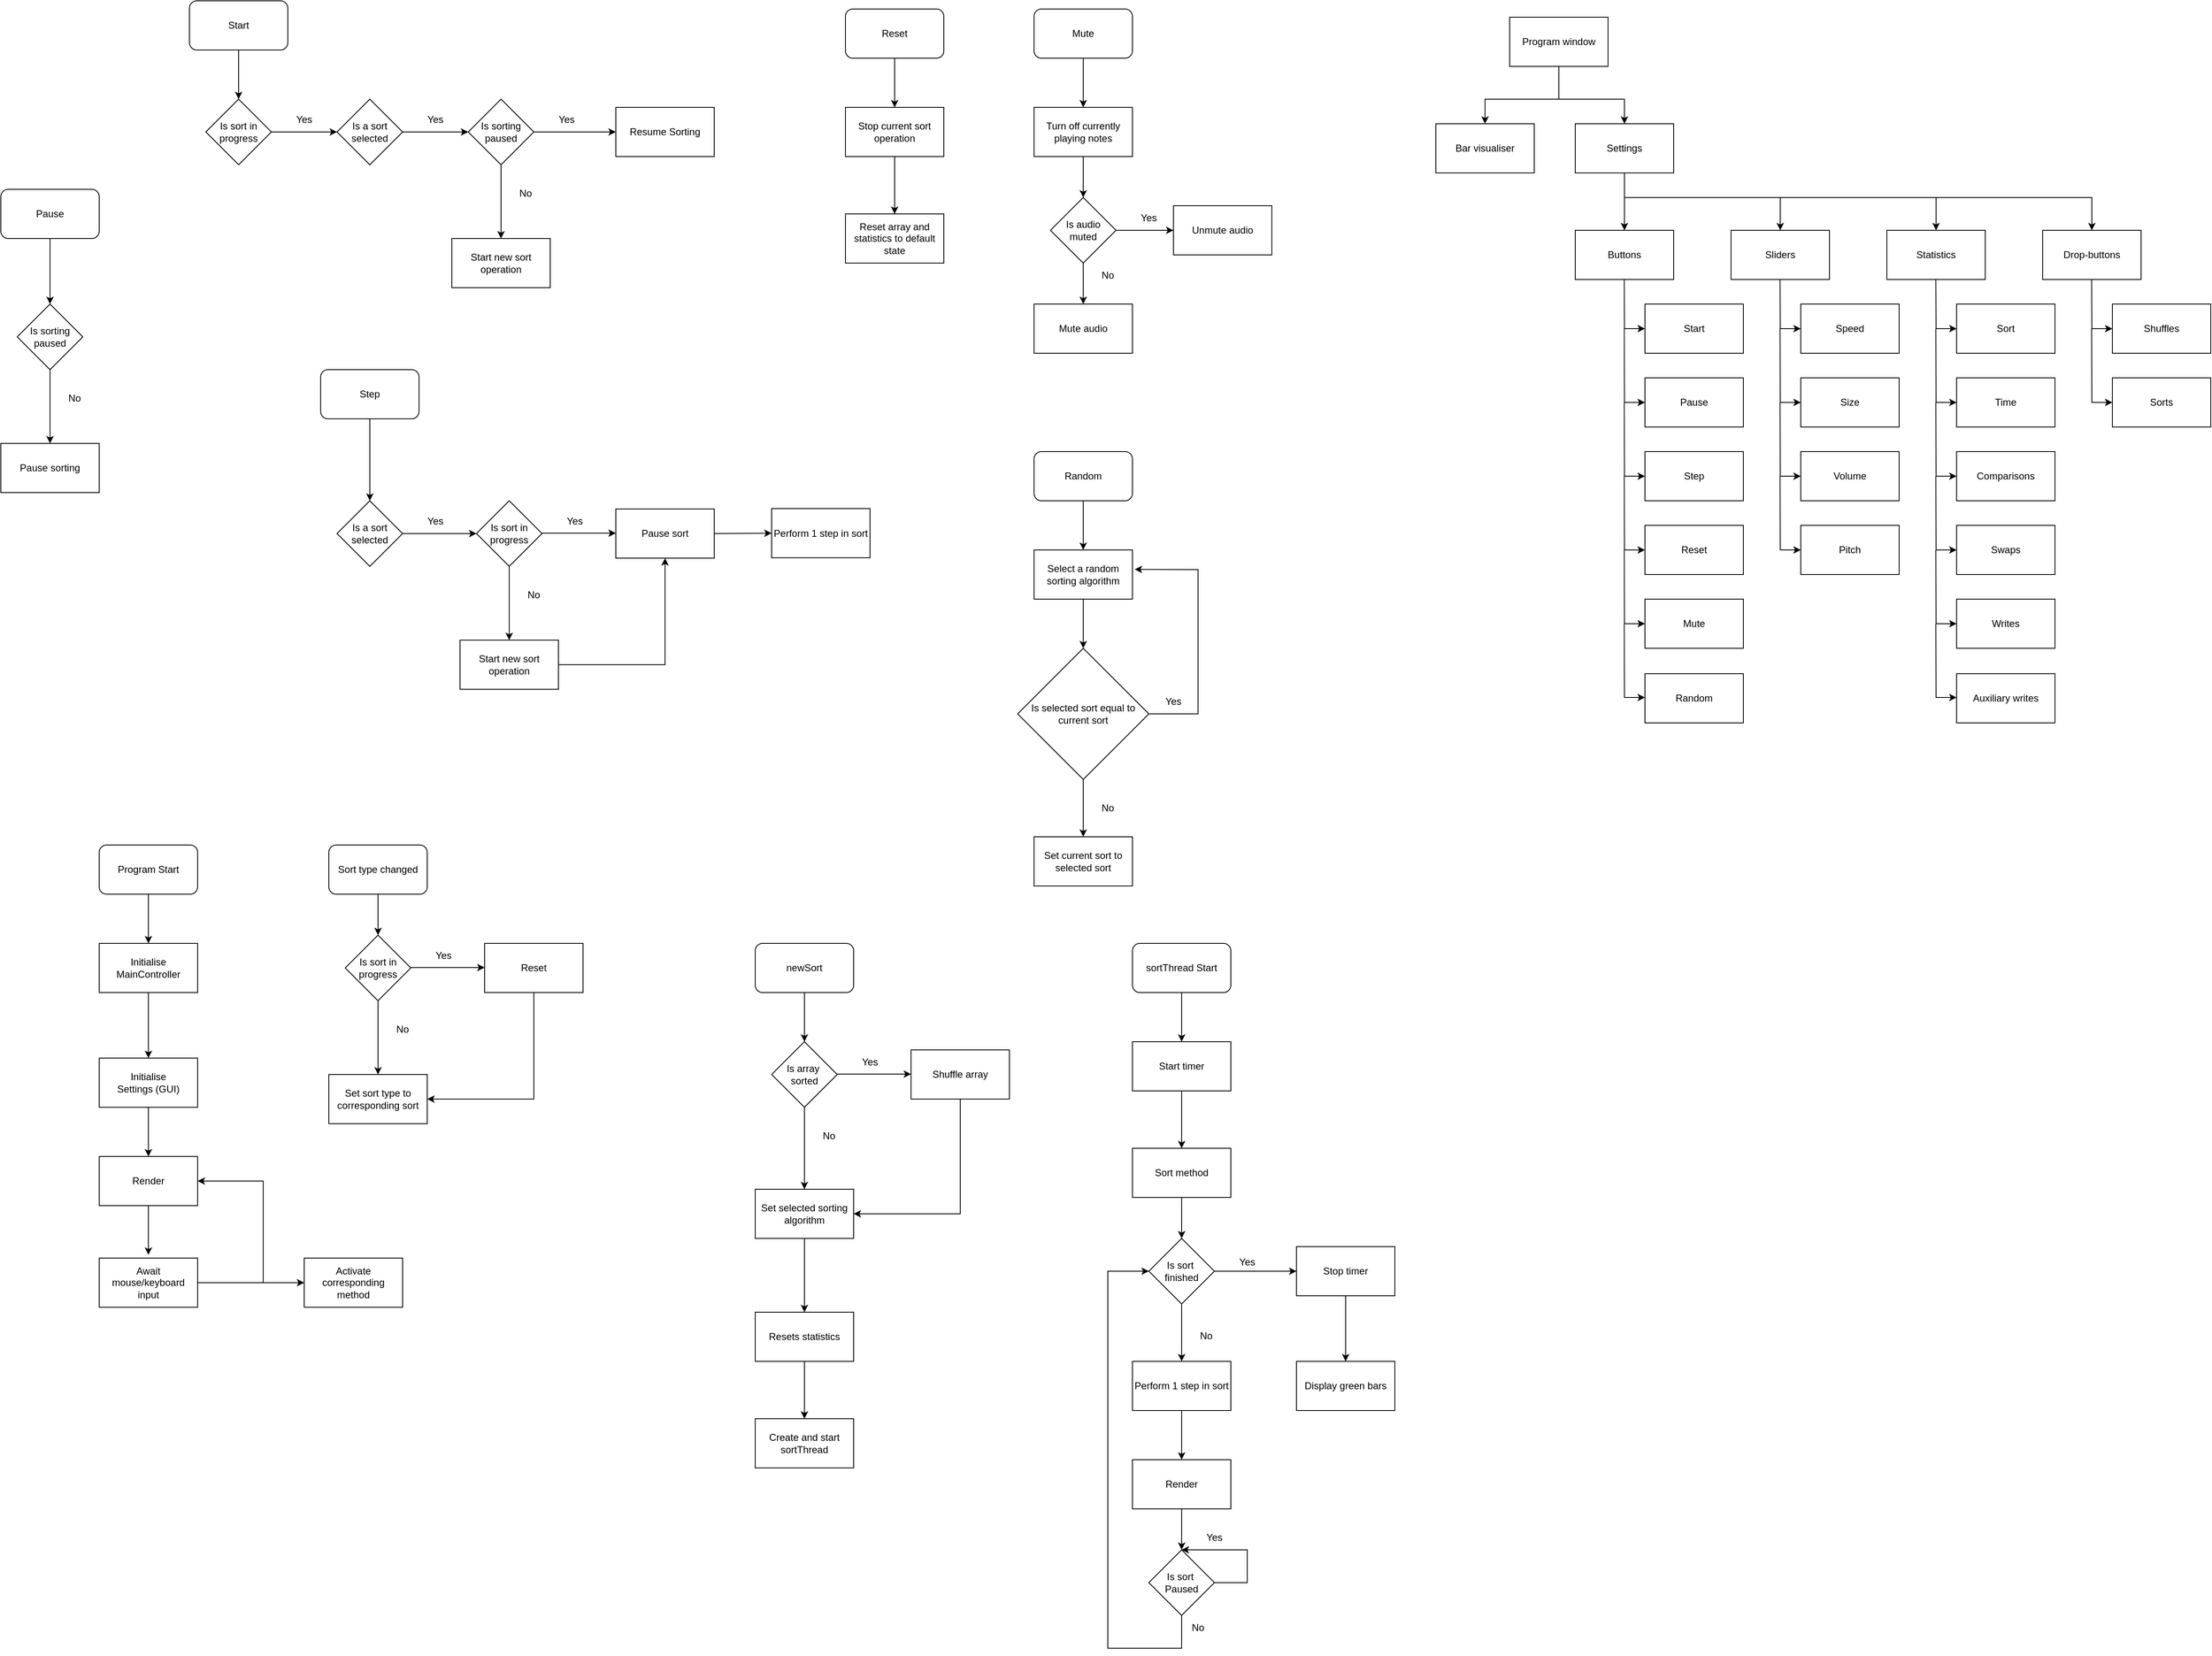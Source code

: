 <mxfile version="24.9.3">
  <diagram name="Page-1" id="FEsPFIbKTugEUAN5IUgI">
    <mxGraphModel dx="3457" dy="1887" grid="1" gridSize="10" guides="1" tooltips="1" connect="1" arrows="1" fold="1" page="1" pageScale="1" pageWidth="10000" pageHeight="2500" math="0" shadow="0">
      <root>
        <mxCell id="0" />
        <mxCell id="1" parent="0" />
        <mxCell id="x2fH5rVGVbDpRsm9OSpx-5" value="Is sort in progress" style="rhombus;whiteSpace=wrap;html=1;" parent="1" vertex="1">
          <mxGeometry x="310" y="280" width="80" height="80" as="geometry" />
        </mxCell>
        <mxCell id="x2fH5rVGVbDpRsm9OSpx-6" value="Is a sort selected" style="rhombus;whiteSpace=wrap;html=1;" parent="1" vertex="1">
          <mxGeometry x="470" y="280" width="80" height="80" as="geometry" />
        </mxCell>
        <mxCell id="x2fH5rVGVbDpRsm9OSpx-11" value="" style="endArrow=classic;html=1;rounded=0;exitX=1;exitY=0.5;exitDx=0;exitDy=0;entryX=0;entryY=0.5;entryDx=0;entryDy=0;" parent="1" source="x2fH5rVGVbDpRsm9OSpx-5" target="x2fH5rVGVbDpRsm9OSpx-6" edge="1">
          <mxGeometry width="50" height="50" relative="1" as="geometry">
            <mxPoint x="330" y="460" as="sourcePoint" />
            <mxPoint x="380" y="410" as="targetPoint" />
          </mxGeometry>
        </mxCell>
        <mxCell id="x2fH5rVGVbDpRsm9OSpx-12" value="Is sorting paused" style="rhombus;whiteSpace=wrap;html=1;" parent="1" vertex="1">
          <mxGeometry x="630" y="280" width="80" height="80" as="geometry" />
        </mxCell>
        <mxCell id="x2fH5rVGVbDpRsm9OSpx-13" value="" style="endArrow=classic;html=1;rounded=0;exitX=1;exitY=0.5;exitDx=0;exitDy=0;entryX=0;entryY=0.5;entryDx=0;entryDy=0;" parent="1" source="x2fH5rVGVbDpRsm9OSpx-6" target="x2fH5rVGVbDpRsm9OSpx-12" edge="1">
          <mxGeometry width="50" height="50" relative="1" as="geometry">
            <mxPoint x="530" y="470" as="sourcePoint" />
            <mxPoint x="580" y="420" as="targetPoint" />
          </mxGeometry>
        </mxCell>
        <mxCell id="x2fH5rVGVbDpRsm9OSpx-14" value="Resume Sorting" style="rounded=0;whiteSpace=wrap;html=1;" parent="1" vertex="1">
          <mxGeometry x="810" y="290" width="120" height="60" as="geometry" />
        </mxCell>
        <mxCell id="x2fH5rVGVbDpRsm9OSpx-15" value="" style="endArrow=classic;html=1;rounded=0;exitX=1;exitY=0.5;exitDx=0;exitDy=0;entryX=0;entryY=0.5;entryDx=0;entryDy=0;" parent="1" source="x2fH5rVGVbDpRsm9OSpx-12" target="x2fH5rVGVbDpRsm9OSpx-14" edge="1">
          <mxGeometry width="50" height="50" relative="1" as="geometry">
            <mxPoint x="530" y="470" as="sourcePoint" />
            <mxPoint x="580" y="420" as="targetPoint" />
          </mxGeometry>
        </mxCell>
        <mxCell id="x2fH5rVGVbDpRsm9OSpx-16" value="Start new sort operation" style="rounded=0;whiteSpace=wrap;html=1;" parent="1" vertex="1">
          <mxGeometry x="610" y="450" width="120" height="60" as="geometry" />
        </mxCell>
        <mxCell id="x2fH5rVGVbDpRsm9OSpx-17" value="" style="endArrow=classic;html=1;rounded=0;exitX=0.5;exitY=1;exitDx=0;exitDy=0;entryX=0.5;entryY=0;entryDx=0;entryDy=0;" parent="1" source="x2fH5rVGVbDpRsm9OSpx-12" target="x2fH5rVGVbDpRsm9OSpx-16" edge="1">
          <mxGeometry width="50" height="50" relative="1" as="geometry">
            <mxPoint x="530" y="470" as="sourcePoint" />
            <mxPoint x="580" y="420" as="targetPoint" />
          </mxGeometry>
        </mxCell>
        <mxCell id="x2fH5rVGVbDpRsm9OSpx-18" value="Yes" style="text;html=1;align=center;verticalAlign=middle;whiteSpace=wrap;rounded=0;" parent="1" vertex="1">
          <mxGeometry x="400" y="290" width="60" height="30" as="geometry" />
        </mxCell>
        <mxCell id="x2fH5rVGVbDpRsm9OSpx-19" value="Yes" style="text;html=1;align=center;verticalAlign=middle;whiteSpace=wrap;rounded=0;" parent="1" vertex="1">
          <mxGeometry x="560" y="290" width="60" height="30" as="geometry" />
        </mxCell>
        <mxCell id="x2fH5rVGVbDpRsm9OSpx-20" value="Yes" style="text;html=1;align=center;verticalAlign=middle;whiteSpace=wrap;rounded=0;" parent="1" vertex="1">
          <mxGeometry x="720" y="290" width="60" height="30" as="geometry" />
        </mxCell>
        <mxCell id="x2fH5rVGVbDpRsm9OSpx-21" value="No" style="text;html=1;align=center;verticalAlign=middle;whiteSpace=wrap;rounded=0;" parent="1" vertex="1">
          <mxGeometry x="670" y="380" width="60" height="30" as="geometry" />
        </mxCell>
        <mxCell id="x2fH5rVGVbDpRsm9OSpx-22" value="Start" style="rounded=1;whiteSpace=wrap;html=1;" parent="1" vertex="1">
          <mxGeometry x="290" y="160" width="120" height="60" as="geometry" />
        </mxCell>
        <mxCell id="x2fH5rVGVbDpRsm9OSpx-24" value="" style="endArrow=classic;html=1;rounded=0;exitX=0.5;exitY=1;exitDx=0;exitDy=0;entryX=0.5;entryY=0;entryDx=0;entryDy=0;" parent="1" source="x2fH5rVGVbDpRsm9OSpx-22" target="x2fH5rVGVbDpRsm9OSpx-5" edge="1">
          <mxGeometry width="50" height="50" relative="1" as="geometry">
            <mxPoint x="390" y="300" as="sourcePoint" />
            <mxPoint x="440" y="250" as="targetPoint" />
          </mxGeometry>
        </mxCell>
        <mxCell id="x2fH5rVGVbDpRsm9OSpx-25" value="Pause" style="rounded=1;whiteSpace=wrap;html=1;" parent="1" vertex="1">
          <mxGeometry x="60" y="390" width="120" height="60" as="geometry" />
        </mxCell>
        <mxCell id="x2fH5rVGVbDpRsm9OSpx-28" value="Is sorting paused" style="rhombus;whiteSpace=wrap;html=1;" parent="1" vertex="1">
          <mxGeometry x="80" y="530" width="80" height="80" as="geometry" />
        </mxCell>
        <mxCell id="x2fH5rVGVbDpRsm9OSpx-29" value="" style="endArrow=classic;html=1;rounded=0;exitX=0.5;exitY=1;exitDx=0;exitDy=0;entryX=0.5;entryY=0;entryDx=0;entryDy=0;" parent="1" source="x2fH5rVGVbDpRsm9OSpx-25" target="x2fH5rVGVbDpRsm9OSpx-28" edge="1">
          <mxGeometry width="50" height="50" relative="1" as="geometry">
            <mxPoint x="210" y="410" as="sourcePoint" />
            <mxPoint x="260" y="360" as="targetPoint" />
          </mxGeometry>
        </mxCell>
        <mxCell id="x2fH5rVGVbDpRsm9OSpx-30" value="Pause sorting" style="rounded=0;whiteSpace=wrap;html=1;" parent="1" vertex="1">
          <mxGeometry x="60" y="700" width="120" height="60" as="geometry" />
        </mxCell>
        <mxCell id="x2fH5rVGVbDpRsm9OSpx-31" value="" style="endArrow=classic;html=1;rounded=0;exitX=0.5;exitY=1;exitDx=0;exitDy=0;entryX=0.5;entryY=0;entryDx=0;entryDy=0;" parent="1" source="x2fH5rVGVbDpRsm9OSpx-28" target="x2fH5rVGVbDpRsm9OSpx-30" edge="1">
          <mxGeometry width="50" height="50" relative="1" as="geometry">
            <mxPoint x="120" y="610" as="sourcePoint" />
            <mxPoint x="30" y="670" as="targetPoint" />
          </mxGeometry>
        </mxCell>
        <mxCell id="x2fH5rVGVbDpRsm9OSpx-32" value="No" style="text;html=1;align=center;verticalAlign=middle;whiteSpace=wrap;rounded=0;" parent="1" vertex="1">
          <mxGeometry x="120" y="630" width="60" height="30" as="geometry" />
        </mxCell>
        <mxCell id="x2fH5rVGVbDpRsm9OSpx-33" value="Step" style="rounded=1;whiteSpace=wrap;html=1;" parent="1" vertex="1">
          <mxGeometry x="450" y="610" width="120" height="60" as="geometry" />
        </mxCell>
        <mxCell id="x2fH5rVGVbDpRsm9OSpx-34" value="Is a sort selected" style="rhombus;whiteSpace=wrap;html=1;" parent="1" vertex="1">
          <mxGeometry x="470" y="770" width="80" height="80" as="geometry" />
        </mxCell>
        <mxCell id="x2fH5rVGVbDpRsm9OSpx-35" value="" style="endArrow=classic;html=1;rounded=0;exitX=0.5;exitY=1;exitDx=0;exitDy=0;entryX=0.5;entryY=0;entryDx=0;entryDy=0;" parent="1" source="x2fH5rVGVbDpRsm9OSpx-33" target="x2fH5rVGVbDpRsm9OSpx-34" edge="1">
          <mxGeometry width="50" height="50" relative="1" as="geometry">
            <mxPoint x="460" y="790" as="sourcePoint" />
            <mxPoint x="510" y="740" as="targetPoint" />
          </mxGeometry>
        </mxCell>
        <mxCell id="x2fH5rVGVbDpRsm9OSpx-36" value="Is sort in progress" style="rhombus;whiteSpace=wrap;html=1;" parent="1" vertex="1">
          <mxGeometry x="640" y="770" width="80" height="80" as="geometry" />
        </mxCell>
        <mxCell id="x2fH5rVGVbDpRsm9OSpx-37" value="" style="endArrow=classic;html=1;rounded=0;exitX=1;exitY=0.5;exitDx=0;exitDy=0;entryX=0;entryY=0.5;entryDx=0;entryDy=0;" parent="1" target="x2fH5rVGVbDpRsm9OSpx-36" edge="1">
          <mxGeometry width="50" height="50" relative="1" as="geometry">
            <mxPoint x="550" y="810" as="sourcePoint" />
            <mxPoint x="630" y="810" as="targetPoint" />
          </mxGeometry>
        </mxCell>
        <mxCell id="x2fH5rVGVbDpRsm9OSpx-38" value="Yes" style="text;html=1;align=center;verticalAlign=middle;whiteSpace=wrap;rounded=0;" parent="1" vertex="1">
          <mxGeometry x="560" y="780" width="60" height="30" as="geometry" />
        </mxCell>
        <mxCell id="x2fH5rVGVbDpRsm9OSpx-42" value="" style="endArrow=classic;html=1;rounded=0;exitX=1;exitY=0.5;exitDx=0;exitDy=0;entryX=0;entryY=0.5;entryDx=0;entryDy=0;" parent="1" edge="1">
          <mxGeometry width="50" height="50" relative="1" as="geometry">
            <mxPoint x="720" y="809.53" as="sourcePoint" />
            <mxPoint x="810" y="809.53" as="targetPoint" />
          </mxGeometry>
        </mxCell>
        <mxCell id="x2fH5rVGVbDpRsm9OSpx-43" value="Yes" style="text;html=1;align=center;verticalAlign=middle;whiteSpace=wrap;rounded=0;" parent="1" vertex="1">
          <mxGeometry x="730" y="779.53" width="60" height="30" as="geometry" />
        </mxCell>
        <mxCell id="x2fH5rVGVbDpRsm9OSpx-44" value="" style="endArrow=classic;html=1;rounded=0;exitX=0.5;exitY=1;exitDx=0;exitDy=0;entryX=0.5;entryY=0;entryDx=0;entryDy=0;" parent="1" edge="1">
          <mxGeometry width="50" height="50" relative="1" as="geometry">
            <mxPoint x="680" y="850" as="sourcePoint" />
            <mxPoint x="680" y="940" as="targetPoint" />
          </mxGeometry>
        </mxCell>
        <mxCell id="x2fH5rVGVbDpRsm9OSpx-45" value="No" style="text;html=1;align=center;verticalAlign=middle;whiteSpace=wrap;rounded=0;" parent="1" vertex="1">
          <mxGeometry x="680" y="870" width="60" height="30" as="geometry" />
        </mxCell>
        <mxCell id="x2fH5rVGVbDpRsm9OSpx-46" value="Start new sort operation" style="rounded=0;whiteSpace=wrap;html=1;" parent="1" vertex="1">
          <mxGeometry x="620" y="940" width="120" height="60" as="geometry" />
        </mxCell>
        <mxCell id="x2fH5rVGVbDpRsm9OSpx-47" value="Pause sort" style="rounded=0;whiteSpace=wrap;html=1;" parent="1" vertex="1">
          <mxGeometry x="810" y="780" width="120" height="60" as="geometry" />
        </mxCell>
        <mxCell id="x2fH5rVGVbDpRsm9OSpx-48" value="" style="endArrow=classic;html=1;rounded=0;exitX=1;exitY=0.5;exitDx=0;exitDy=0;entryX=0.5;entryY=1;entryDx=0;entryDy=0;" parent="1" source="x2fH5rVGVbDpRsm9OSpx-46" target="x2fH5rVGVbDpRsm9OSpx-47" edge="1">
          <mxGeometry width="50" height="50" relative="1" as="geometry">
            <mxPoint x="720" y="890" as="sourcePoint" />
            <mxPoint x="770" y="840" as="targetPoint" />
            <Array as="points">
              <mxPoint x="870" y="970" />
            </Array>
          </mxGeometry>
        </mxCell>
        <mxCell id="x2fH5rVGVbDpRsm9OSpx-49" value="Perform 1 step in sort" style="rounded=0;whiteSpace=wrap;html=1;" parent="1" vertex="1">
          <mxGeometry x="1000" y="779.53" width="120" height="60" as="geometry" />
        </mxCell>
        <mxCell id="x2fH5rVGVbDpRsm9OSpx-50" value="" style="endArrow=classic;html=1;rounded=0;entryX=0;entryY=0.5;entryDx=0;entryDy=0;" parent="1" target="x2fH5rVGVbDpRsm9OSpx-49" edge="1">
          <mxGeometry width="50" height="50" relative="1" as="geometry">
            <mxPoint x="930" y="810" as="sourcePoint" />
            <mxPoint x="970" y="770" as="targetPoint" />
          </mxGeometry>
        </mxCell>
        <mxCell id="x2fH5rVGVbDpRsm9OSpx-52" value="Reset" style="rounded=1;whiteSpace=wrap;html=1;" parent="1" vertex="1">
          <mxGeometry x="1090" y="170" width="120" height="60" as="geometry" />
        </mxCell>
        <mxCell id="x2fH5rVGVbDpRsm9OSpx-53" value="Stop current sort operation" style="rounded=0;whiteSpace=wrap;html=1;" parent="1" vertex="1">
          <mxGeometry x="1090" y="290" width="120" height="60" as="geometry" />
        </mxCell>
        <mxCell id="x2fH5rVGVbDpRsm9OSpx-54" value="Reset array and statistics to default state" style="rounded=0;whiteSpace=wrap;html=1;" parent="1" vertex="1">
          <mxGeometry x="1090" y="420" width="120" height="60" as="geometry" />
        </mxCell>
        <mxCell id="x2fH5rVGVbDpRsm9OSpx-55" value="" style="endArrow=classic;html=1;rounded=0;exitX=0.5;exitY=1;exitDx=0;exitDy=0;" parent="1" source="x2fH5rVGVbDpRsm9OSpx-52" target="x2fH5rVGVbDpRsm9OSpx-53" edge="1">
          <mxGeometry width="50" height="50" relative="1" as="geometry">
            <mxPoint x="1270" y="400" as="sourcePoint" />
            <mxPoint x="1320" y="350" as="targetPoint" />
          </mxGeometry>
        </mxCell>
        <mxCell id="x2fH5rVGVbDpRsm9OSpx-56" value="" style="endArrow=classic;html=1;rounded=0;exitX=0.5;exitY=1;exitDx=0;exitDy=0;entryX=0.5;entryY=0;entryDx=0;entryDy=0;" parent="1" source="x2fH5rVGVbDpRsm9OSpx-53" target="x2fH5rVGVbDpRsm9OSpx-54" edge="1">
          <mxGeometry width="50" height="50" relative="1" as="geometry">
            <mxPoint x="1160" y="240" as="sourcePoint" />
            <mxPoint x="1160" y="300" as="targetPoint" />
          </mxGeometry>
        </mxCell>
        <mxCell id="x2fH5rVGVbDpRsm9OSpx-59" value="Mute" style="rounded=1;whiteSpace=wrap;html=1;" parent="1" vertex="1">
          <mxGeometry x="1320" y="170" width="120" height="60" as="geometry" />
        </mxCell>
        <mxCell id="x2fH5rVGVbDpRsm9OSpx-60" value="Turn off currently playing notes" style="rounded=0;whiteSpace=wrap;html=1;" parent="1" vertex="1">
          <mxGeometry x="1320" y="290" width="120" height="60" as="geometry" />
        </mxCell>
        <mxCell id="x2fH5rVGVbDpRsm9OSpx-61" value="" style="endArrow=classic;html=1;rounded=0;exitX=0.5;exitY=1;exitDx=0;exitDy=0;" parent="1" source="x2fH5rVGVbDpRsm9OSpx-59" target="x2fH5rVGVbDpRsm9OSpx-60" edge="1">
          <mxGeometry width="50" height="50" relative="1" as="geometry">
            <mxPoint x="1500" y="400" as="sourcePoint" />
            <mxPoint x="1550" y="350" as="targetPoint" />
          </mxGeometry>
        </mxCell>
        <mxCell id="x2fH5rVGVbDpRsm9OSpx-62" value="Is audio muted" style="rhombus;whiteSpace=wrap;html=1;" parent="1" vertex="1">
          <mxGeometry x="1340" y="400" width="80" height="80" as="geometry" />
        </mxCell>
        <mxCell id="x2fH5rVGVbDpRsm9OSpx-63" value="Unmute audio" style="rounded=0;whiteSpace=wrap;html=1;" parent="1" vertex="1">
          <mxGeometry x="1490" y="410" width="120" height="60" as="geometry" />
        </mxCell>
        <mxCell id="x2fH5rVGVbDpRsm9OSpx-64" value="Mute audio" style="rounded=0;whiteSpace=wrap;html=1;" parent="1" vertex="1">
          <mxGeometry x="1320" y="530" width="120" height="60" as="geometry" />
        </mxCell>
        <mxCell id="x2fH5rVGVbDpRsm9OSpx-66" value="" style="endArrow=classic;html=1;rounded=0;exitX=1;exitY=0.5;exitDx=0;exitDy=0;entryX=1;entryY=1;entryDx=0;entryDy=0;" parent="1" target="x2fH5rVGVbDpRsm9OSpx-67" edge="1">
          <mxGeometry width="50" height="50" relative="1" as="geometry">
            <mxPoint x="1420" y="440.0" as="sourcePoint" />
            <mxPoint x="1510" y="440.0" as="targetPoint" />
          </mxGeometry>
        </mxCell>
        <mxCell id="x2fH5rVGVbDpRsm9OSpx-67" value="Yes" style="text;html=1;align=center;verticalAlign=middle;whiteSpace=wrap;rounded=0;" parent="1" vertex="1">
          <mxGeometry x="1430" y="410.0" width="60" height="30" as="geometry" />
        </mxCell>
        <mxCell id="x2fH5rVGVbDpRsm9OSpx-68" value="" style="endArrow=classic;html=1;rounded=0;exitX=0.5;exitY=1;exitDx=0;exitDy=0;entryX=0.5;entryY=0;entryDx=0;entryDy=0;" parent="1" source="x2fH5rVGVbDpRsm9OSpx-62" edge="1">
          <mxGeometry width="50" height="50" relative="1" as="geometry">
            <mxPoint x="1380" y="440" as="sourcePoint" />
            <mxPoint x="1380" y="530" as="targetPoint" />
          </mxGeometry>
        </mxCell>
        <mxCell id="x2fH5rVGVbDpRsm9OSpx-69" value="No" style="text;html=1;align=center;verticalAlign=middle;whiteSpace=wrap;rounded=0;" parent="1" vertex="1">
          <mxGeometry x="1380" y="480" width="60" height="30" as="geometry" />
        </mxCell>
        <mxCell id="x2fH5rVGVbDpRsm9OSpx-70" value="" style="endArrow=classic;html=1;rounded=0;exitX=0.5;exitY=1;exitDx=0;exitDy=0;entryX=0.5;entryY=0;entryDx=0;entryDy=0;" parent="1" source="x2fH5rVGVbDpRsm9OSpx-60" target="x2fH5rVGVbDpRsm9OSpx-62" edge="1">
          <mxGeometry width="50" height="50" relative="1" as="geometry">
            <mxPoint x="1420" y="340" as="sourcePoint" />
            <mxPoint x="1470" y="290" as="targetPoint" />
          </mxGeometry>
        </mxCell>
        <mxCell id="x2fH5rVGVbDpRsm9OSpx-71" value="Random" style="rounded=1;whiteSpace=wrap;html=1;" parent="1" vertex="1">
          <mxGeometry x="1320" y="710" width="120" height="60" as="geometry" />
        </mxCell>
        <mxCell id="x2fH5rVGVbDpRsm9OSpx-72" value="Select a random sorting algorithm" style="rounded=0;whiteSpace=wrap;html=1;" parent="1" vertex="1">
          <mxGeometry x="1320" y="830" width="120" height="60" as="geometry" />
        </mxCell>
        <mxCell id="x2fH5rVGVbDpRsm9OSpx-73" value="Is selected sort equal to current sort" style="rhombus;whiteSpace=wrap;html=1;" parent="1" vertex="1">
          <mxGeometry x="1300" y="950" width="160" height="160" as="geometry" />
        </mxCell>
        <mxCell id="x2fH5rVGVbDpRsm9OSpx-74" value="Set current sort to selected sort" style="rounded=0;whiteSpace=wrap;html=1;" parent="1" vertex="1">
          <mxGeometry x="1320" y="1180" width="120" height="60" as="geometry" />
        </mxCell>
        <mxCell id="x2fH5rVGVbDpRsm9OSpx-75" value="" style="endArrow=classic;html=1;rounded=0;exitX=0.5;exitY=1;exitDx=0;exitDy=0;entryX=0.5;entryY=0;entryDx=0;entryDy=0;" parent="1" source="x2fH5rVGVbDpRsm9OSpx-71" target="x2fH5rVGVbDpRsm9OSpx-72" edge="1">
          <mxGeometry width="50" height="50" relative="1" as="geometry">
            <mxPoint x="1460" y="990" as="sourcePoint" />
            <mxPoint x="1510" y="940" as="targetPoint" />
          </mxGeometry>
        </mxCell>
        <mxCell id="x2fH5rVGVbDpRsm9OSpx-76" value="" style="endArrow=classic;html=1;rounded=0;exitX=0.5;exitY=1;exitDx=0;exitDy=0;" parent="1" source="x2fH5rVGVbDpRsm9OSpx-72" target="x2fH5rVGVbDpRsm9OSpx-73" edge="1">
          <mxGeometry width="50" height="50" relative="1" as="geometry">
            <mxPoint x="1460" y="990" as="sourcePoint" />
            <mxPoint x="1510" y="940" as="targetPoint" />
          </mxGeometry>
        </mxCell>
        <mxCell id="x2fH5rVGVbDpRsm9OSpx-77" value="" style="endArrow=classic;html=1;rounded=0;exitX=0.5;exitY=1;exitDx=0;exitDy=0;" parent="1" source="x2fH5rVGVbDpRsm9OSpx-73" target="x2fH5rVGVbDpRsm9OSpx-74" edge="1">
          <mxGeometry width="50" height="50" relative="1" as="geometry">
            <mxPoint x="1550" y="1030" as="sourcePoint" />
            <mxPoint x="1600" y="980" as="targetPoint" />
          </mxGeometry>
        </mxCell>
        <mxCell id="x2fH5rVGVbDpRsm9OSpx-78" value="No" style="text;html=1;align=center;verticalAlign=middle;whiteSpace=wrap;rounded=0;" parent="1" vertex="1">
          <mxGeometry x="1380" y="1130" width="60" height="30" as="geometry" />
        </mxCell>
        <mxCell id="x2fH5rVGVbDpRsm9OSpx-81" value="" style="endArrow=classic;html=1;rounded=0;exitX=1;exitY=0.5;exitDx=0;exitDy=0;entryX=1.023;entryY=0.395;entryDx=0;entryDy=0;entryPerimeter=0;" parent="1" source="x2fH5rVGVbDpRsm9OSpx-73" target="x2fH5rVGVbDpRsm9OSpx-72" edge="1">
          <mxGeometry width="50" height="50" relative="1" as="geometry">
            <mxPoint x="1490" y="1070" as="sourcePoint" />
            <mxPoint x="1540" y="1020" as="targetPoint" />
            <Array as="points">
              <mxPoint x="1520" y="1030" />
              <mxPoint x="1520" y="940" />
              <mxPoint x="1520" y="854" />
            </Array>
          </mxGeometry>
        </mxCell>
        <mxCell id="x2fH5rVGVbDpRsm9OSpx-82" value="Yes" style="text;html=1;align=center;verticalAlign=middle;whiteSpace=wrap;rounded=0;" parent="1" vertex="1">
          <mxGeometry x="1460" y="1000" width="60" height="30" as="geometry" />
        </mxCell>
        <mxCell id="UeybuqAQERub4wkrBG66-1" value="Program Start" style="rounded=1;whiteSpace=wrap;html=1;" parent="1" vertex="1">
          <mxGeometry x="180" y="1190" width="120" height="60" as="geometry" />
        </mxCell>
        <mxCell id="UeybuqAQERub4wkrBG66-2" value="Initialise MainController" style="rounded=0;whiteSpace=wrap;html=1;" parent="1" vertex="1">
          <mxGeometry x="180" y="1310" width="120" height="60" as="geometry" />
        </mxCell>
        <mxCell id="UeybuqAQERub4wkrBG66-3" value="Initialise Settings&amp;nbsp;(GUI)" style="rounded=0;whiteSpace=wrap;html=1;" parent="1" vertex="1">
          <mxGeometry x="180" y="1450" width="120" height="60" as="geometry" />
        </mxCell>
        <mxCell id="UeybuqAQERub4wkrBG66-4" value="" style="endArrow=classic;html=1;rounded=0;exitX=0.5;exitY=1;exitDx=0;exitDy=0;entryX=0.5;entryY=0;entryDx=0;entryDy=0;" parent="1" source="UeybuqAQERub4wkrBG66-2" target="UeybuqAQERub4wkrBG66-3" edge="1">
          <mxGeometry width="50" height="50" relative="1" as="geometry">
            <mxPoint x="390" y="1480" as="sourcePoint" />
            <mxPoint x="440" y="1430" as="targetPoint" />
          </mxGeometry>
        </mxCell>
        <mxCell id="UeybuqAQERub4wkrBG66-5" value="" style="endArrow=classic;html=1;rounded=0;exitX=0.5;exitY=1;exitDx=0;exitDy=0;entryX=0.5;entryY=0;entryDx=0;entryDy=0;" parent="1" source="UeybuqAQERub4wkrBG66-1" target="UeybuqAQERub4wkrBG66-2" edge="1">
          <mxGeometry width="50" height="50" relative="1" as="geometry">
            <mxPoint x="390" y="1480" as="sourcePoint" />
            <mxPoint x="440" y="1430" as="targetPoint" />
          </mxGeometry>
        </mxCell>
        <mxCell id="UeybuqAQERub4wkrBG66-6" value="Render" style="rounded=0;whiteSpace=wrap;html=1;" parent="1" vertex="1">
          <mxGeometry x="180" y="1570" width="120" height="60" as="geometry" />
        </mxCell>
        <mxCell id="UeybuqAQERub4wkrBG66-7" value="Await mouse/keyboard input" style="rounded=0;whiteSpace=wrap;html=1;" parent="1" vertex="1">
          <mxGeometry x="180" y="1694" width="120" height="60" as="geometry" />
        </mxCell>
        <mxCell id="UeybuqAQERub4wkrBG66-8" value="" style="endArrow=classic;html=1;rounded=0;exitX=0.5;exitY=1;exitDx=0;exitDy=0;entryX=0.5;entryY=0;entryDx=0;entryDy=0;" parent="1" source="UeybuqAQERub4wkrBG66-3" target="UeybuqAQERub4wkrBG66-6" edge="1">
          <mxGeometry width="50" height="50" relative="1" as="geometry">
            <mxPoint x="410" y="1550" as="sourcePoint" />
            <mxPoint x="460" y="1500" as="targetPoint" />
          </mxGeometry>
        </mxCell>
        <mxCell id="UeybuqAQERub4wkrBG66-9" value="" style="endArrow=classic;html=1;rounded=0;exitX=1;exitY=0.5;exitDx=0;exitDy=0;entryX=1;entryY=0.5;entryDx=0;entryDy=0;" parent="1" source="UeybuqAQERub4wkrBG66-7" target="UeybuqAQERub4wkrBG66-6" edge="1">
          <mxGeometry width="50" height="50" relative="1" as="geometry">
            <mxPoint x="440" y="1630" as="sourcePoint" />
            <mxPoint x="380" y="1600" as="targetPoint" />
            <Array as="points">
              <mxPoint x="380" y="1724" />
              <mxPoint x="380" y="1600" />
            </Array>
          </mxGeometry>
        </mxCell>
        <mxCell id="UeybuqAQERub4wkrBG66-10" value="" style="endArrow=classic;html=1;rounded=0;exitX=0.5;exitY=1;exitDx=0;exitDy=0;" parent="1" source="UeybuqAQERub4wkrBG66-6" edge="1">
          <mxGeometry width="50" height="50" relative="1" as="geometry">
            <mxPoint x="440" y="1630" as="sourcePoint" />
            <mxPoint x="240" y="1690" as="targetPoint" />
          </mxGeometry>
        </mxCell>
        <mxCell id="UeybuqAQERub4wkrBG66-11" value="Sort type changed" style="rounded=1;whiteSpace=wrap;html=1;" parent="1" vertex="1">
          <mxGeometry x="460" y="1190" width="120" height="60" as="geometry" />
        </mxCell>
        <mxCell id="UeybuqAQERub4wkrBG66-12" value="Is sort in progress" style="rhombus;whiteSpace=wrap;html=1;" parent="1" vertex="1">
          <mxGeometry x="480" y="1300" width="80" height="80" as="geometry" />
        </mxCell>
        <mxCell id="UeybuqAQERub4wkrBG66-13" value="" style="endArrow=classic;html=1;rounded=0;exitX=1;exitY=0.5;exitDx=0;exitDy=0;entryX=0;entryY=0.5;entryDx=0;entryDy=0;" parent="1" edge="1">
          <mxGeometry width="50" height="50" relative="1" as="geometry">
            <mxPoint x="560" y="1339.53" as="sourcePoint" />
            <mxPoint x="650" y="1339.53" as="targetPoint" />
          </mxGeometry>
        </mxCell>
        <mxCell id="UeybuqAQERub4wkrBG66-14" value="Yes" style="text;html=1;align=center;verticalAlign=middle;whiteSpace=wrap;rounded=0;" parent="1" vertex="1">
          <mxGeometry x="570" y="1309.53" width="60" height="30" as="geometry" />
        </mxCell>
        <mxCell id="UeybuqAQERub4wkrBG66-15" value="" style="endArrow=classic;html=1;rounded=0;exitX=0.5;exitY=1;exitDx=0;exitDy=0;entryX=0.5;entryY=0;entryDx=0;entryDy=0;" parent="1" edge="1">
          <mxGeometry width="50" height="50" relative="1" as="geometry">
            <mxPoint x="520" y="1380" as="sourcePoint" />
            <mxPoint x="520" y="1470" as="targetPoint" />
          </mxGeometry>
        </mxCell>
        <mxCell id="UeybuqAQERub4wkrBG66-16" value="No" style="text;html=1;align=center;verticalAlign=middle;whiteSpace=wrap;rounded=0;" parent="1" vertex="1">
          <mxGeometry x="520" y="1400" width="60" height="30" as="geometry" />
        </mxCell>
        <mxCell id="UeybuqAQERub4wkrBG66-17" value="" style="endArrow=classic;html=1;rounded=0;exitX=0.5;exitY=1;exitDx=0;exitDy=0;entryX=0.5;entryY=0;entryDx=0;entryDy=0;" parent="1" source="UeybuqAQERub4wkrBG66-11" target="UeybuqAQERub4wkrBG66-12" edge="1">
          <mxGeometry width="50" height="50" relative="1" as="geometry">
            <mxPoint x="570" y="1349.53" as="sourcePoint" />
            <mxPoint x="660" y="1349.53" as="targetPoint" />
          </mxGeometry>
        </mxCell>
        <mxCell id="UeybuqAQERub4wkrBG66-18" value="Reset" style="rounded=0;whiteSpace=wrap;html=1;" parent="1" vertex="1">
          <mxGeometry x="650" y="1310" width="120" height="60" as="geometry" />
        </mxCell>
        <mxCell id="UeybuqAQERub4wkrBG66-20" value="Set sort type to corresponding sort" style="rounded=0;whiteSpace=wrap;html=1;" parent="1" vertex="1">
          <mxGeometry x="460" y="1470" width="120" height="60" as="geometry" />
        </mxCell>
        <mxCell id="UeybuqAQERub4wkrBG66-21" value="" style="endArrow=classic;html=1;rounded=0;exitX=0.5;exitY=1;exitDx=0;exitDy=0;entryX=1;entryY=0.5;entryDx=0;entryDy=0;" parent="1" source="UeybuqAQERub4wkrBG66-18" target="UeybuqAQERub4wkrBG66-20" edge="1">
          <mxGeometry width="50" height="50" relative="1" as="geometry">
            <mxPoint x="530" y="1260" as="sourcePoint" />
            <mxPoint x="530" y="1310" as="targetPoint" />
            <Array as="points">
              <mxPoint x="710" y="1500" />
            </Array>
          </mxGeometry>
        </mxCell>
        <mxCell id="UeybuqAQERub4wkrBG66-25" value="newSort" style="rounded=1;whiteSpace=wrap;html=1;" parent="1" vertex="1">
          <mxGeometry x="980" y="1310" width="120" height="60" as="geometry" />
        </mxCell>
        <mxCell id="UeybuqAQERub4wkrBG66-26" value="Set selected sorting algorithm" style="rounded=0;whiteSpace=wrap;html=1;" parent="1" vertex="1">
          <mxGeometry x="980" y="1610" width="120" height="60" as="geometry" />
        </mxCell>
        <mxCell id="UeybuqAQERub4wkrBG66-27" value="Resets statistics" style="rounded=0;whiteSpace=wrap;html=1;" parent="1" vertex="1">
          <mxGeometry x="980" y="1760" width="120" height="60" as="geometry" />
        </mxCell>
        <mxCell id="UeybuqAQERub4wkrBG66-28" value="Create and start sortThread" style="rounded=0;whiteSpace=wrap;html=1;" parent="1" vertex="1">
          <mxGeometry x="980" y="1890" width="120" height="60" as="geometry" />
        </mxCell>
        <mxCell id="UeybuqAQERub4wkrBG66-30" value="" style="endArrow=classic;html=1;rounded=0;entryX=0.5;entryY=0;entryDx=0;entryDy=0;" parent="1" target="UeybuqAQERub4wkrBG66-28" edge="1">
          <mxGeometry width="50" height="50" relative="1" as="geometry">
            <mxPoint x="1040" y="1820" as="sourcePoint" />
            <mxPoint x="1050" y="1620" as="targetPoint" />
          </mxGeometry>
        </mxCell>
        <mxCell id="UeybuqAQERub4wkrBG66-31" value="" style="endArrow=classic;html=1;rounded=0;exitX=0.5;exitY=1;exitDx=0;exitDy=0;entryX=0.5;entryY=0;entryDx=0;entryDy=0;" parent="1" source="UeybuqAQERub4wkrBG66-26" target="UeybuqAQERub4wkrBG66-27" edge="1">
          <mxGeometry width="50" height="50" relative="1" as="geometry">
            <mxPoint x="1060" y="1560" as="sourcePoint" />
            <mxPoint x="1060" y="1630" as="targetPoint" />
          </mxGeometry>
        </mxCell>
        <mxCell id="UeybuqAQERub4wkrBG66-35" value="Is array&amp;nbsp;&lt;div&gt;sorted&lt;/div&gt;" style="rhombus;whiteSpace=wrap;html=1;" parent="1" vertex="1">
          <mxGeometry x="1000" y="1430" width="80" height="80" as="geometry" />
        </mxCell>
        <mxCell id="UeybuqAQERub4wkrBG66-36" value="" style="endArrow=classic;html=1;rounded=0;exitX=1;exitY=0.5;exitDx=0;exitDy=0;entryX=0;entryY=0.5;entryDx=0;entryDy=0;" parent="1" edge="1">
          <mxGeometry width="50" height="50" relative="1" as="geometry">
            <mxPoint x="1080" y="1469.53" as="sourcePoint" />
            <mxPoint x="1170" y="1469.53" as="targetPoint" />
          </mxGeometry>
        </mxCell>
        <mxCell id="UeybuqAQERub4wkrBG66-37" value="Yes" style="text;html=1;align=center;verticalAlign=middle;whiteSpace=wrap;rounded=0;" parent="1" vertex="1">
          <mxGeometry x="1090" y="1439.53" width="60" height="30" as="geometry" />
        </mxCell>
        <mxCell id="UeybuqAQERub4wkrBG66-38" value="" style="endArrow=classic;html=1;rounded=0;exitX=0.5;exitY=1;exitDx=0;exitDy=0;entryX=0.5;entryY=0;entryDx=0;entryDy=0;" parent="1" target="UeybuqAQERub4wkrBG66-26" edge="1">
          <mxGeometry width="50" height="50" relative="1" as="geometry">
            <mxPoint x="1040" y="1510" as="sourcePoint" />
            <mxPoint x="1040" y="1600" as="targetPoint" />
          </mxGeometry>
        </mxCell>
        <mxCell id="UeybuqAQERub4wkrBG66-39" value="No" style="text;html=1;align=center;verticalAlign=middle;whiteSpace=wrap;rounded=0;" parent="1" vertex="1">
          <mxGeometry x="1040" y="1530" width="60" height="30" as="geometry" />
        </mxCell>
        <mxCell id="UeybuqAQERub4wkrBG66-40" value="" style="endArrow=classic;html=1;rounded=0;exitX=0.5;exitY=1;exitDx=0;exitDy=0;entryX=0.5;entryY=0;entryDx=0;entryDy=0;" parent="1" source="UeybuqAQERub4wkrBG66-25" target="UeybuqAQERub4wkrBG66-35" edge="1">
          <mxGeometry width="50" height="50" relative="1" as="geometry">
            <mxPoint x="1050" y="1520" as="sourcePoint" />
            <mxPoint x="1050" y="1620" as="targetPoint" />
          </mxGeometry>
        </mxCell>
        <mxCell id="UeybuqAQERub4wkrBG66-41" value="Shuffle array" style="rounded=0;whiteSpace=wrap;html=1;" parent="1" vertex="1">
          <mxGeometry x="1170" y="1440" width="120" height="60" as="geometry" />
        </mxCell>
        <mxCell id="UeybuqAQERub4wkrBG66-42" value="" style="endArrow=classic;html=1;rounded=0;exitX=0.5;exitY=1;exitDx=0;exitDy=0;entryX=1;entryY=0.5;entryDx=0;entryDy=0;" parent="1" source="UeybuqAQERub4wkrBG66-41" target="UeybuqAQERub4wkrBG66-26" edge="1">
          <mxGeometry width="50" height="50" relative="1" as="geometry">
            <mxPoint x="1050" y="1520" as="sourcePoint" />
            <mxPoint x="1050" y="1620" as="targetPoint" />
            <Array as="points">
              <mxPoint x="1230" y="1640" />
            </Array>
          </mxGeometry>
        </mxCell>
        <mxCell id="8IaLkJC30LWTDoEwq2xY-1" value="Activate corresponding method" style="rounded=0;whiteSpace=wrap;html=1;" vertex="1" parent="1">
          <mxGeometry x="430" y="1694" width="120" height="60" as="geometry" />
        </mxCell>
        <mxCell id="8IaLkJC30LWTDoEwq2xY-3" value="" style="endArrow=classic;html=1;rounded=0;entryX=0;entryY=0.5;entryDx=0;entryDy=0;" edge="1" parent="1" target="8IaLkJC30LWTDoEwq2xY-1">
          <mxGeometry width="50" height="50" relative="1" as="geometry">
            <mxPoint x="300" y="1724" as="sourcePoint" />
            <mxPoint x="430" y="1650" as="targetPoint" />
            <Array as="points">
              <mxPoint x="400" y="1724" />
            </Array>
          </mxGeometry>
        </mxCell>
        <mxCell id="8IaLkJC30LWTDoEwq2xY-5" value="sortThread Start" style="rounded=1;whiteSpace=wrap;html=1;" vertex="1" parent="1">
          <mxGeometry x="1440" y="1310" width="120" height="60" as="geometry" />
        </mxCell>
        <mxCell id="8IaLkJC30LWTDoEwq2xY-6" value="Start timer" style="rounded=0;whiteSpace=wrap;html=1;" vertex="1" parent="1">
          <mxGeometry x="1440" y="1430" width="120" height="60" as="geometry" />
        </mxCell>
        <mxCell id="8IaLkJC30LWTDoEwq2xY-7" value="" style="endArrow=classic;html=1;rounded=0;exitX=0.5;exitY=1;exitDx=0;exitDy=0;" edge="1" parent="1" source="8IaLkJC30LWTDoEwq2xY-5" target="8IaLkJC30LWTDoEwq2xY-6">
          <mxGeometry width="50" height="50" relative="1" as="geometry">
            <mxPoint x="1390" y="1120" as="sourcePoint" />
            <mxPoint x="1390" y="1190" as="targetPoint" />
          </mxGeometry>
        </mxCell>
        <mxCell id="8IaLkJC30LWTDoEwq2xY-8" value="Sort method" style="rounded=0;whiteSpace=wrap;html=1;" vertex="1" parent="1">
          <mxGeometry x="1440" y="1560" width="120" height="60" as="geometry" />
        </mxCell>
        <mxCell id="8IaLkJC30LWTDoEwq2xY-9" value="Is sort&amp;nbsp;&lt;div&gt;finished&lt;/div&gt;" style="rhombus;whiteSpace=wrap;html=1;" vertex="1" parent="1">
          <mxGeometry x="1460" y="1670" width="80" height="80" as="geometry" />
        </mxCell>
        <mxCell id="8IaLkJC30LWTDoEwq2xY-10" value="" style="endArrow=classic;html=1;rounded=0;exitX=1;exitY=0.5;exitDx=0;exitDy=0;" edge="1" parent="1" source="8IaLkJC30LWTDoEwq2xY-9">
          <mxGeometry width="50" height="50" relative="1" as="geometry">
            <mxPoint x="1800" y="1613.53" as="sourcePoint" />
            <mxPoint x="1640" y="1710" as="targetPoint" />
          </mxGeometry>
        </mxCell>
        <mxCell id="8IaLkJC30LWTDoEwq2xY-11" value="Yes" style="text;html=1;align=center;verticalAlign=middle;whiteSpace=wrap;rounded=0;" vertex="1" parent="1">
          <mxGeometry x="1550" y="1683.53" width="60" height="30" as="geometry" />
        </mxCell>
        <mxCell id="8IaLkJC30LWTDoEwq2xY-13" value="No" style="text;html=1;align=center;verticalAlign=middle;whiteSpace=wrap;rounded=0;" vertex="1" parent="1">
          <mxGeometry x="1500" y="1774" width="60" height="30" as="geometry" />
        </mxCell>
        <mxCell id="8IaLkJC30LWTDoEwq2xY-15" value="Stop timer" style="rounded=0;whiteSpace=wrap;html=1;" vertex="1" parent="1">
          <mxGeometry x="1640" y="1680" width="120" height="60" as="geometry" />
        </mxCell>
        <mxCell id="8IaLkJC30LWTDoEwq2xY-16" value="Perform 1 step in sort" style="rounded=0;whiteSpace=wrap;html=1;" vertex="1" parent="1">
          <mxGeometry x="1440" y="1820" width="120" height="60" as="geometry" />
        </mxCell>
        <mxCell id="8IaLkJC30LWTDoEwq2xY-17" value="Render" style="rounded=0;whiteSpace=wrap;html=1;" vertex="1" parent="1">
          <mxGeometry x="1440" y="1940" width="120" height="60" as="geometry" />
        </mxCell>
        <mxCell id="8IaLkJC30LWTDoEwq2xY-18" value="" style="endArrow=classic;html=1;rounded=0;exitX=0.5;exitY=1;exitDx=0;exitDy=0;" edge="1" parent="1" source="8IaLkJC30LWTDoEwq2xY-16" target="8IaLkJC30LWTDoEwq2xY-17">
          <mxGeometry width="50" height="50" relative="1" as="geometry">
            <mxPoint x="1510" y="1760" as="sourcePoint" />
            <mxPoint x="1510" y="1830" as="targetPoint" />
          </mxGeometry>
        </mxCell>
        <mxCell id="8IaLkJC30LWTDoEwq2xY-19" value="Is sort&amp;nbsp;&lt;div&gt;Paused&lt;/div&gt;" style="rhombus;whiteSpace=wrap;html=1;" vertex="1" parent="1">
          <mxGeometry x="1460" y="2050" width="80" height="80" as="geometry" />
        </mxCell>
        <mxCell id="8IaLkJC30LWTDoEwq2xY-20" value="" style="endArrow=classic;html=1;rounded=0;exitX=0.5;exitY=1;exitDx=0;exitDy=0;entryX=0.5;entryY=0;entryDx=0;entryDy=0;" edge="1" parent="1" source="8IaLkJC30LWTDoEwq2xY-17" target="8IaLkJC30LWTDoEwq2xY-19">
          <mxGeometry width="50" height="50" relative="1" as="geometry">
            <mxPoint x="1640" y="2120" as="sourcePoint" />
            <mxPoint x="1690" y="2070" as="targetPoint" />
          </mxGeometry>
        </mxCell>
        <mxCell id="8IaLkJC30LWTDoEwq2xY-21" value="" style="endArrow=classic;html=1;rounded=0;exitX=1;exitY=0.5;exitDx=0;exitDy=0;" edge="1" parent="1" source="8IaLkJC30LWTDoEwq2xY-19">
          <mxGeometry width="50" height="50" relative="1" as="geometry">
            <mxPoint x="1510" y="2010" as="sourcePoint" />
            <mxPoint x="1500" y="2050" as="targetPoint" />
            <Array as="points">
              <mxPoint x="1580" y="2090" />
              <mxPoint x="1580" y="2050" />
            </Array>
          </mxGeometry>
        </mxCell>
        <mxCell id="8IaLkJC30LWTDoEwq2xY-23" value="Yes" style="text;html=1;align=center;verticalAlign=middle;whiteSpace=wrap;rounded=0;" vertex="1" parent="1">
          <mxGeometry x="1510" y="2020" width="60" height="30" as="geometry" />
        </mxCell>
        <mxCell id="8IaLkJC30LWTDoEwq2xY-24" value="" style="endArrow=classic;html=1;rounded=0;exitX=0.5;exitY=1;exitDx=0;exitDy=0;" edge="1" parent="1">
          <mxGeometry width="50" height="50" relative="1" as="geometry">
            <mxPoint x="1500" y="1750" as="sourcePoint" />
            <mxPoint x="1500" y="1820" as="targetPoint" />
          </mxGeometry>
        </mxCell>
        <mxCell id="8IaLkJC30LWTDoEwq2xY-25" value="" style="endArrow=classic;html=1;rounded=0;exitX=0.5;exitY=1;exitDx=0;exitDy=0;entryX=0;entryY=0.5;entryDx=0;entryDy=0;" edge="1" parent="1" source="8IaLkJC30LWTDoEwq2xY-19" target="8IaLkJC30LWTDoEwq2xY-9">
          <mxGeometry width="50" height="50" relative="1" as="geometry">
            <mxPoint x="1510" y="1760" as="sourcePoint" />
            <mxPoint x="1310" y="1820" as="targetPoint" />
            <Array as="points">
              <mxPoint x="1500" y="2170" />
              <mxPoint x="1410" y="2170" />
              <mxPoint x="1410" y="1710" />
            </Array>
          </mxGeometry>
        </mxCell>
        <mxCell id="8IaLkJC30LWTDoEwq2xY-26" value="No" style="text;html=1;align=center;verticalAlign=middle;whiteSpace=wrap;rounded=0;" vertex="1" parent="1">
          <mxGeometry x="1490" y="2130" width="60" height="30" as="geometry" />
        </mxCell>
        <mxCell id="8IaLkJC30LWTDoEwq2xY-27" value="" style="endArrow=classic;html=1;rounded=0;exitX=0.5;exitY=1;exitDx=0;exitDy=0;entryX=0.5;entryY=0;entryDx=0;entryDy=0;" edge="1" parent="1" source="8IaLkJC30LWTDoEwq2xY-8" target="8IaLkJC30LWTDoEwq2xY-9">
          <mxGeometry width="50" height="50" relative="1" as="geometry">
            <mxPoint x="1510" y="1380" as="sourcePoint" />
            <mxPoint x="1510" y="1440" as="targetPoint" />
          </mxGeometry>
        </mxCell>
        <mxCell id="8IaLkJC30LWTDoEwq2xY-28" value="" style="endArrow=classic;html=1;rounded=0;exitX=0.5;exitY=1;exitDx=0;exitDy=0;entryX=0.5;entryY=0;entryDx=0;entryDy=0;" edge="1" parent="1" source="8IaLkJC30LWTDoEwq2xY-6" target="8IaLkJC30LWTDoEwq2xY-8">
          <mxGeometry width="50" height="50" relative="1" as="geometry">
            <mxPoint x="1520" y="1390" as="sourcePoint" />
            <mxPoint x="1520" y="1450" as="targetPoint" />
          </mxGeometry>
        </mxCell>
        <mxCell id="8IaLkJC30LWTDoEwq2xY-29" value="Display green bars" style="rounded=0;whiteSpace=wrap;html=1;" vertex="1" parent="1">
          <mxGeometry x="1640" y="1820" width="120" height="60" as="geometry" />
        </mxCell>
        <mxCell id="8IaLkJC30LWTDoEwq2xY-30" value="" style="endArrow=classic;html=1;rounded=0;exitX=0.5;exitY=1;exitDx=0;exitDy=0;entryX=0.5;entryY=0;entryDx=0;entryDy=0;" edge="1" parent="1" source="8IaLkJC30LWTDoEwq2xY-15" target="8IaLkJC30LWTDoEwq2xY-29">
          <mxGeometry width="50" height="50" relative="1" as="geometry">
            <mxPoint x="1550" y="1720" as="sourcePoint" />
            <mxPoint x="1650" y="1720" as="targetPoint" />
          </mxGeometry>
        </mxCell>
        <mxCell id="8IaLkJC30LWTDoEwq2xY-31" value="Program window" style="rounded=0;whiteSpace=wrap;html=1;" vertex="1" parent="1">
          <mxGeometry x="1900" y="180" width="120" height="60" as="geometry" />
        </mxCell>
        <mxCell id="8IaLkJC30LWTDoEwq2xY-32" value="Bar visualiser" style="rounded=0;whiteSpace=wrap;html=1;" vertex="1" parent="1">
          <mxGeometry x="1810" y="310" width="120" height="60" as="geometry" />
        </mxCell>
        <mxCell id="8IaLkJC30LWTDoEwq2xY-33" value="Settings" style="rounded=0;whiteSpace=wrap;html=1;" vertex="1" parent="1">
          <mxGeometry x="1980" y="310" width="120" height="60" as="geometry" />
        </mxCell>
        <mxCell id="8IaLkJC30LWTDoEwq2xY-34" value="" style="endArrow=classic;html=1;rounded=0;exitX=0.5;exitY=1;exitDx=0;exitDy=0;entryX=0.5;entryY=0;entryDx=0;entryDy=0;" edge="1" parent="1" source="8IaLkJC30LWTDoEwq2xY-31" target="8IaLkJC30LWTDoEwq2xY-33">
          <mxGeometry width="50" height="50" relative="1" as="geometry">
            <mxPoint x="2280" y="440" as="sourcePoint" />
            <mxPoint x="2330" y="390" as="targetPoint" />
            <Array as="points">
              <mxPoint x="1960" y="280" />
              <mxPoint x="2040" y="280" />
            </Array>
          </mxGeometry>
        </mxCell>
        <mxCell id="8IaLkJC30LWTDoEwq2xY-35" value="" style="endArrow=classic;html=1;rounded=0;entryX=0.5;entryY=0;entryDx=0;entryDy=0;" edge="1" parent="1" target="8IaLkJC30LWTDoEwq2xY-32">
          <mxGeometry width="50" height="50" relative="1" as="geometry">
            <mxPoint x="1960" y="280" as="sourcePoint" />
            <mxPoint x="2300" y="380" as="targetPoint" />
            <Array as="points">
              <mxPoint x="1870" y="280" />
            </Array>
          </mxGeometry>
        </mxCell>
        <mxCell id="8IaLkJC30LWTDoEwq2xY-36" value="Buttons" style="rounded=0;whiteSpace=wrap;html=1;" vertex="1" parent="1">
          <mxGeometry x="1980" y="440" width="120" height="60" as="geometry" />
        </mxCell>
        <mxCell id="8IaLkJC30LWTDoEwq2xY-40" value="" style="endArrow=classic;html=1;rounded=0;exitX=0.5;exitY=1;exitDx=0;exitDy=0;entryX=0.5;entryY=0;entryDx=0;entryDy=0;" edge="1" parent="1" source="8IaLkJC30LWTDoEwq2xY-33" target="8IaLkJC30LWTDoEwq2xY-36">
          <mxGeometry width="50" height="50" relative="1" as="geometry">
            <mxPoint x="2140" y="460" as="sourcePoint" />
            <mxPoint x="2190" y="410" as="targetPoint" />
          </mxGeometry>
        </mxCell>
        <mxCell id="8IaLkJC30LWTDoEwq2xY-45" value="Start" style="rounded=0;whiteSpace=wrap;html=1;" vertex="1" parent="1">
          <mxGeometry x="2065" y="530" width="120" height="60" as="geometry" />
        </mxCell>
        <mxCell id="8IaLkJC30LWTDoEwq2xY-46" value="Pause" style="rounded=0;whiteSpace=wrap;html=1;" vertex="1" parent="1">
          <mxGeometry x="2065" y="620" width="120" height="60" as="geometry" />
        </mxCell>
        <mxCell id="8IaLkJC30LWTDoEwq2xY-47" value="Step" style="rounded=0;whiteSpace=wrap;html=1;" vertex="1" parent="1">
          <mxGeometry x="2065" y="710" width="120" height="60" as="geometry" />
        </mxCell>
        <mxCell id="8IaLkJC30LWTDoEwq2xY-48" value="Reset" style="rounded=0;whiteSpace=wrap;html=1;" vertex="1" parent="1">
          <mxGeometry x="2065" y="800" width="120" height="60" as="geometry" />
        </mxCell>
        <mxCell id="8IaLkJC30LWTDoEwq2xY-49" value="Mute" style="rounded=0;whiteSpace=wrap;html=1;" vertex="1" parent="1">
          <mxGeometry x="2065" y="890" width="120" height="60" as="geometry" />
        </mxCell>
        <mxCell id="8IaLkJC30LWTDoEwq2xY-50" value="Random" style="rounded=0;whiteSpace=wrap;html=1;" vertex="1" parent="1">
          <mxGeometry x="2065" y="981" width="120" height="60" as="geometry" />
        </mxCell>
        <mxCell id="8IaLkJC30LWTDoEwq2xY-51" value="" style="endArrow=classic;html=1;rounded=0;exitX=0.5;exitY=1;exitDx=0;exitDy=0;entryX=0;entryY=0.5;entryDx=0;entryDy=0;" edge="1" parent="1" target="8IaLkJC30LWTDoEwq2xY-45">
          <mxGeometry width="50" height="50" relative="1" as="geometry">
            <mxPoint x="2039.71" y="500" as="sourcePoint" />
            <mxPoint x="2039.71" y="570" as="targetPoint" />
            <Array as="points">
              <mxPoint x="2040" y="560" />
            </Array>
          </mxGeometry>
        </mxCell>
        <mxCell id="8IaLkJC30LWTDoEwq2xY-52" value="" style="endArrow=classic;html=1;rounded=0;exitX=0.5;exitY=1;exitDx=0;exitDy=0;entryX=0;entryY=0.5;entryDx=0;entryDy=0;" edge="1" parent="1" target="8IaLkJC30LWTDoEwq2xY-46">
          <mxGeometry width="50" height="50" relative="1" as="geometry">
            <mxPoint x="2039.71" y="560" as="sourcePoint" />
            <mxPoint x="2060" y="650" as="targetPoint" />
            <Array as="points">
              <mxPoint x="2040" y="650" />
            </Array>
          </mxGeometry>
        </mxCell>
        <mxCell id="8IaLkJC30LWTDoEwq2xY-53" value="" style="endArrow=classic;html=1;rounded=0;exitX=0.5;exitY=1;exitDx=0;exitDy=0;entryX=0;entryY=0.5;entryDx=0;entryDy=0;" edge="1" parent="1" target="8IaLkJC30LWTDoEwq2xY-47">
          <mxGeometry width="50" height="50" relative="1" as="geometry">
            <mxPoint x="2039.71" y="650" as="sourcePoint" />
            <mxPoint x="2100" y="740" as="targetPoint" />
            <Array as="points">
              <mxPoint x="2040" y="740" />
            </Array>
          </mxGeometry>
        </mxCell>
        <mxCell id="8IaLkJC30LWTDoEwq2xY-54" value="" style="endArrow=classic;html=1;rounded=0;exitX=0.5;exitY=1;exitDx=0;exitDy=0;entryX=0;entryY=0.5;entryDx=0;entryDy=0;" edge="1" parent="1" target="8IaLkJC30LWTDoEwq2xY-48">
          <mxGeometry width="50" height="50" relative="1" as="geometry">
            <mxPoint x="2039.71" y="740" as="sourcePoint" />
            <mxPoint x="2060" y="830" as="targetPoint" />
            <Array as="points">
              <mxPoint x="2040" y="830" />
            </Array>
          </mxGeometry>
        </mxCell>
        <mxCell id="8IaLkJC30LWTDoEwq2xY-55" value="" style="endArrow=classic;html=1;rounded=0;exitX=0.5;exitY=1;exitDx=0;exitDy=0;entryX=0;entryY=0.5;entryDx=0;entryDy=0;" edge="1" parent="1" target="8IaLkJC30LWTDoEwq2xY-49">
          <mxGeometry width="50" height="50" relative="1" as="geometry">
            <mxPoint x="2039.71" y="830" as="sourcePoint" />
            <mxPoint x="2050" y="920" as="targetPoint" />
            <Array as="points">
              <mxPoint x="2040" y="920" />
            </Array>
          </mxGeometry>
        </mxCell>
        <mxCell id="8IaLkJC30LWTDoEwq2xY-56" value="" style="endArrow=classic;html=1;rounded=0;exitX=0.5;exitY=1;exitDx=0;exitDy=0;entryX=0;entryY=0.5;entryDx=0;entryDy=0;" edge="1" parent="1">
          <mxGeometry width="50" height="50" relative="1" as="geometry">
            <mxPoint x="2039.71" y="920" as="sourcePoint" />
            <mxPoint x="2065" y="1010" as="targetPoint" />
            <Array as="points">
              <mxPoint x="2040" y="1010" />
            </Array>
          </mxGeometry>
        </mxCell>
        <mxCell id="8IaLkJC30LWTDoEwq2xY-57" value="Sliders" style="rounded=0;whiteSpace=wrap;html=1;" vertex="1" parent="1">
          <mxGeometry x="2170" y="440" width="120" height="60" as="geometry" />
        </mxCell>
        <mxCell id="8IaLkJC30LWTDoEwq2xY-58" value="Speed" style="rounded=0;whiteSpace=wrap;html=1;" vertex="1" parent="1">
          <mxGeometry x="2255" y="530" width="120" height="60" as="geometry" />
        </mxCell>
        <mxCell id="8IaLkJC30LWTDoEwq2xY-59" value="Size" style="rounded=0;whiteSpace=wrap;html=1;" vertex="1" parent="1">
          <mxGeometry x="2255" y="620" width="120" height="60" as="geometry" />
        </mxCell>
        <mxCell id="8IaLkJC30LWTDoEwq2xY-60" value="Volume" style="rounded=0;whiteSpace=wrap;html=1;" vertex="1" parent="1">
          <mxGeometry x="2255" y="710" width="120" height="60" as="geometry" />
        </mxCell>
        <mxCell id="8IaLkJC30LWTDoEwq2xY-61" value="Pitch" style="rounded=0;whiteSpace=wrap;html=1;" vertex="1" parent="1">
          <mxGeometry x="2255" y="800" width="120" height="60" as="geometry" />
        </mxCell>
        <mxCell id="8IaLkJC30LWTDoEwq2xY-62" value="" style="endArrow=classic;html=1;rounded=0;exitX=0.5;exitY=1;exitDx=0;exitDy=0;entryX=0;entryY=0.5;entryDx=0;entryDy=0;" edge="1" parent="1" target="8IaLkJC30LWTDoEwq2xY-58">
          <mxGeometry width="50" height="50" relative="1" as="geometry">
            <mxPoint x="2229.71" y="500" as="sourcePoint" />
            <mxPoint x="2229.71" y="570" as="targetPoint" />
            <Array as="points">
              <mxPoint x="2230" y="560" />
            </Array>
          </mxGeometry>
        </mxCell>
        <mxCell id="8IaLkJC30LWTDoEwq2xY-63" value="" style="endArrow=classic;html=1;rounded=0;exitX=0.5;exitY=1;exitDx=0;exitDy=0;entryX=0;entryY=0.5;entryDx=0;entryDy=0;" edge="1" parent="1" target="8IaLkJC30LWTDoEwq2xY-59">
          <mxGeometry width="50" height="50" relative="1" as="geometry">
            <mxPoint x="2229.71" y="560" as="sourcePoint" />
            <mxPoint x="2250" y="650" as="targetPoint" />
            <Array as="points">
              <mxPoint x="2230" y="650" />
            </Array>
          </mxGeometry>
        </mxCell>
        <mxCell id="8IaLkJC30LWTDoEwq2xY-64" value="" style="endArrow=classic;html=1;rounded=0;exitX=0.5;exitY=1;exitDx=0;exitDy=0;entryX=0;entryY=0.5;entryDx=0;entryDy=0;" edge="1" parent="1" target="8IaLkJC30LWTDoEwq2xY-60">
          <mxGeometry width="50" height="50" relative="1" as="geometry">
            <mxPoint x="2229.71" y="650" as="sourcePoint" />
            <mxPoint x="2290" y="740" as="targetPoint" />
            <Array as="points">
              <mxPoint x="2230" y="740" />
            </Array>
          </mxGeometry>
        </mxCell>
        <mxCell id="8IaLkJC30LWTDoEwq2xY-65" value="" style="endArrow=classic;html=1;rounded=0;exitX=0.5;exitY=1;exitDx=0;exitDy=0;entryX=0;entryY=0.5;entryDx=0;entryDy=0;" edge="1" parent="1" target="8IaLkJC30LWTDoEwq2xY-61">
          <mxGeometry width="50" height="50" relative="1" as="geometry">
            <mxPoint x="2229.71" y="740" as="sourcePoint" />
            <mxPoint x="2250" y="830" as="targetPoint" />
            <Array as="points">
              <mxPoint x="2230" y="830" />
            </Array>
          </mxGeometry>
        </mxCell>
        <mxCell id="8IaLkJC30LWTDoEwq2xY-66" value="" style="endArrow=classic;html=1;rounded=0;entryX=0.5;entryY=0;entryDx=0;entryDy=0;" edge="1" parent="1" target="8IaLkJC30LWTDoEwq2xY-57">
          <mxGeometry width="50" height="50" relative="1" as="geometry">
            <mxPoint x="2040" y="400" as="sourcePoint" />
            <mxPoint x="2240" y="400" as="targetPoint" />
            <Array as="points">
              <mxPoint x="2230" y="400" />
            </Array>
          </mxGeometry>
        </mxCell>
        <mxCell id="8IaLkJC30LWTDoEwq2xY-67" value="Statistics" style="rounded=0;whiteSpace=wrap;html=1;" vertex="1" parent="1">
          <mxGeometry x="2360" y="440" width="120" height="60" as="geometry" />
        </mxCell>
        <mxCell id="8IaLkJC30LWTDoEwq2xY-68" value="Sort" style="rounded=0;whiteSpace=wrap;html=1;" vertex="1" parent="1">
          <mxGeometry x="2445" y="530" width="120" height="60" as="geometry" />
        </mxCell>
        <mxCell id="8IaLkJC30LWTDoEwq2xY-69" value="Time" style="rounded=0;whiteSpace=wrap;html=1;" vertex="1" parent="1">
          <mxGeometry x="2445" y="620" width="120" height="60" as="geometry" />
        </mxCell>
        <mxCell id="8IaLkJC30LWTDoEwq2xY-70" value="Comparisons" style="rounded=0;whiteSpace=wrap;html=1;" vertex="1" parent="1">
          <mxGeometry x="2445" y="710" width="120" height="60" as="geometry" />
        </mxCell>
        <mxCell id="8IaLkJC30LWTDoEwq2xY-71" value="Swaps" style="rounded=0;whiteSpace=wrap;html=1;" vertex="1" parent="1">
          <mxGeometry x="2445" y="800" width="120" height="60" as="geometry" />
        </mxCell>
        <mxCell id="8IaLkJC30LWTDoEwq2xY-72" value="Writes" style="rounded=0;whiteSpace=wrap;html=1;" vertex="1" parent="1">
          <mxGeometry x="2445" y="890" width="120" height="60" as="geometry" />
        </mxCell>
        <mxCell id="8IaLkJC30LWTDoEwq2xY-73" value="Auxiliary writes" style="rounded=0;whiteSpace=wrap;html=1;" vertex="1" parent="1">
          <mxGeometry x="2445" y="981" width="120" height="60" as="geometry" />
        </mxCell>
        <mxCell id="8IaLkJC30LWTDoEwq2xY-74" value="" style="endArrow=classic;html=1;rounded=0;exitX=0.5;exitY=1;exitDx=0;exitDy=0;entryX=0;entryY=0.5;entryDx=0;entryDy=0;" edge="1" parent="1" target="8IaLkJC30LWTDoEwq2xY-68">
          <mxGeometry width="50" height="50" relative="1" as="geometry">
            <mxPoint x="2419.71" y="500" as="sourcePoint" />
            <mxPoint x="2419.71" y="570" as="targetPoint" />
            <Array as="points">
              <mxPoint x="2420" y="560" />
            </Array>
          </mxGeometry>
        </mxCell>
        <mxCell id="8IaLkJC30LWTDoEwq2xY-75" value="" style="endArrow=classic;html=1;rounded=0;exitX=0.5;exitY=1;exitDx=0;exitDy=0;entryX=0;entryY=0.5;entryDx=0;entryDy=0;" edge="1" parent="1" target="8IaLkJC30LWTDoEwq2xY-69">
          <mxGeometry width="50" height="50" relative="1" as="geometry">
            <mxPoint x="2419.71" y="560" as="sourcePoint" />
            <mxPoint x="2440" y="650" as="targetPoint" />
            <Array as="points">
              <mxPoint x="2420" y="650" />
            </Array>
          </mxGeometry>
        </mxCell>
        <mxCell id="8IaLkJC30LWTDoEwq2xY-76" value="" style="endArrow=classic;html=1;rounded=0;exitX=0.5;exitY=1;exitDx=0;exitDy=0;entryX=0;entryY=0.5;entryDx=0;entryDy=0;" edge="1" parent="1" target="8IaLkJC30LWTDoEwq2xY-70">
          <mxGeometry width="50" height="50" relative="1" as="geometry">
            <mxPoint x="2419.71" y="650" as="sourcePoint" />
            <mxPoint x="2480" y="740" as="targetPoint" />
            <Array as="points">
              <mxPoint x="2420" y="740" />
            </Array>
          </mxGeometry>
        </mxCell>
        <mxCell id="8IaLkJC30LWTDoEwq2xY-77" value="" style="endArrow=classic;html=1;rounded=0;exitX=0.5;exitY=1;exitDx=0;exitDy=0;entryX=0;entryY=0.5;entryDx=0;entryDy=0;" edge="1" parent="1" target="8IaLkJC30LWTDoEwq2xY-71">
          <mxGeometry width="50" height="50" relative="1" as="geometry">
            <mxPoint x="2419.71" y="740" as="sourcePoint" />
            <mxPoint x="2440" y="830" as="targetPoint" />
            <Array as="points">
              <mxPoint x="2420" y="830" />
            </Array>
          </mxGeometry>
        </mxCell>
        <mxCell id="8IaLkJC30LWTDoEwq2xY-78" value="" style="endArrow=classic;html=1;rounded=0;exitX=0.5;exitY=1;exitDx=0;exitDy=0;entryX=0;entryY=0.5;entryDx=0;entryDy=0;" edge="1" parent="1" target="8IaLkJC30LWTDoEwq2xY-72">
          <mxGeometry width="50" height="50" relative="1" as="geometry">
            <mxPoint x="2419.71" y="830" as="sourcePoint" />
            <mxPoint x="2430" y="920" as="targetPoint" />
            <Array as="points">
              <mxPoint x="2420" y="920" />
            </Array>
          </mxGeometry>
        </mxCell>
        <mxCell id="8IaLkJC30LWTDoEwq2xY-79" value="" style="endArrow=classic;html=1;rounded=0;exitX=0.5;exitY=1;exitDx=0;exitDy=0;entryX=0;entryY=0.5;entryDx=0;entryDy=0;" edge="1" parent="1">
          <mxGeometry width="50" height="50" relative="1" as="geometry">
            <mxPoint x="2419.71" y="920" as="sourcePoint" />
            <mxPoint x="2445" y="1010" as="targetPoint" />
            <Array as="points">
              <mxPoint x="2420" y="1010" />
            </Array>
          </mxGeometry>
        </mxCell>
        <mxCell id="8IaLkJC30LWTDoEwq2xY-80" value="Drop-buttons" style="rounded=0;whiteSpace=wrap;html=1;" vertex="1" parent="1">
          <mxGeometry x="2550" y="440" width="120" height="60" as="geometry" />
        </mxCell>
        <mxCell id="8IaLkJC30LWTDoEwq2xY-81" value="Shuffles" style="rounded=0;whiteSpace=wrap;html=1;" vertex="1" parent="1">
          <mxGeometry x="2635" y="530" width="120" height="60" as="geometry" />
        </mxCell>
        <mxCell id="8IaLkJC30LWTDoEwq2xY-82" value="Sorts" style="rounded=0;whiteSpace=wrap;html=1;" vertex="1" parent="1">
          <mxGeometry x="2635" y="620" width="120" height="60" as="geometry" />
        </mxCell>
        <mxCell id="8IaLkJC30LWTDoEwq2xY-85" value="" style="endArrow=classic;html=1;rounded=0;exitX=0.5;exitY=1;exitDx=0;exitDy=0;entryX=0;entryY=0.5;entryDx=0;entryDy=0;" edge="1" parent="1" target="8IaLkJC30LWTDoEwq2xY-81">
          <mxGeometry width="50" height="50" relative="1" as="geometry">
            <mxPoint x="2609.71" y="500" as="sourcePoint" />
            <mxPoint x="2609.71" y="570" as="targetPoint" />
            <Array as="points">
              <mxPoint x="2610" y="560" />
            </Array>
          </mxGeometry>
        </mxCell>
        <mxCell id="8IaLkJC30LWTDoEwq2xY-86" value="" style="endArrow=classic;html=1;rounded=0;exitX=0.5;exitY=1;exitDx=0;exitDy=0;entryX=0;entryY=0.5;entryDx=0;entryDy=0;" edge="1" parent="1" target="8IaLkJC30LWTDoEwq2xY-82">
          <mxGeometry width="50" height="50" relative="1" as="geometry">
            <mxPoint x="2609.71" y="560" as="sourcePoint" />
            <mxPoint x="2630" y="650" as="targetPoint" />
            <Array as="points">
              <mxPoint x="2610" y="650" />
            </Array>
          </mxGeometry>
        </mxCell>
        <mxCell id="8IaLkJC30LWTDoEwq2xY-89" value="" style="endArrow=classic;html=1;rounded=0;entryX=0.5;entryY=0;entryDx=0;entryDy=0;" edge="1" parent="1" target="8IaLkJC30LWTDoEwq2xY-80">
          <mxGeometry width="50" height="50" relative="1" as="geometry">
            <mxPoint x="2420" y="400" as="sourcePoint" />
            <mxPoint x="2620" y="400" as="targetPoint" />
            <Array as="points">
              <mxPoint x="2610" y="400" />
            </Array>
          </mxGeometry>
        </mxCell>
        <mxCell id="8IaLkJC30LWTDoEwq2xY-90" value="" style="endArrow=classic;html=1;rounded=0;entryX=0.5;entryY=0;entryDx=0;entryDy=0;" edge="1" parent="1">
          <mxGeometry width="50" height="50" relative="1" as="geometry">
            <mxPoint x="2230" y="400" as="sourcePoint" />
            <mxPoint x="2420" y="440" as="targetPoint" />
            <Array as="points">
              <mxPoint x="2420" y="400" />
            </Array>
          </mxGeometry>
        </mxCell>
      </root>
    </mxGraphModel>
  </diagram>
</mxfile>
